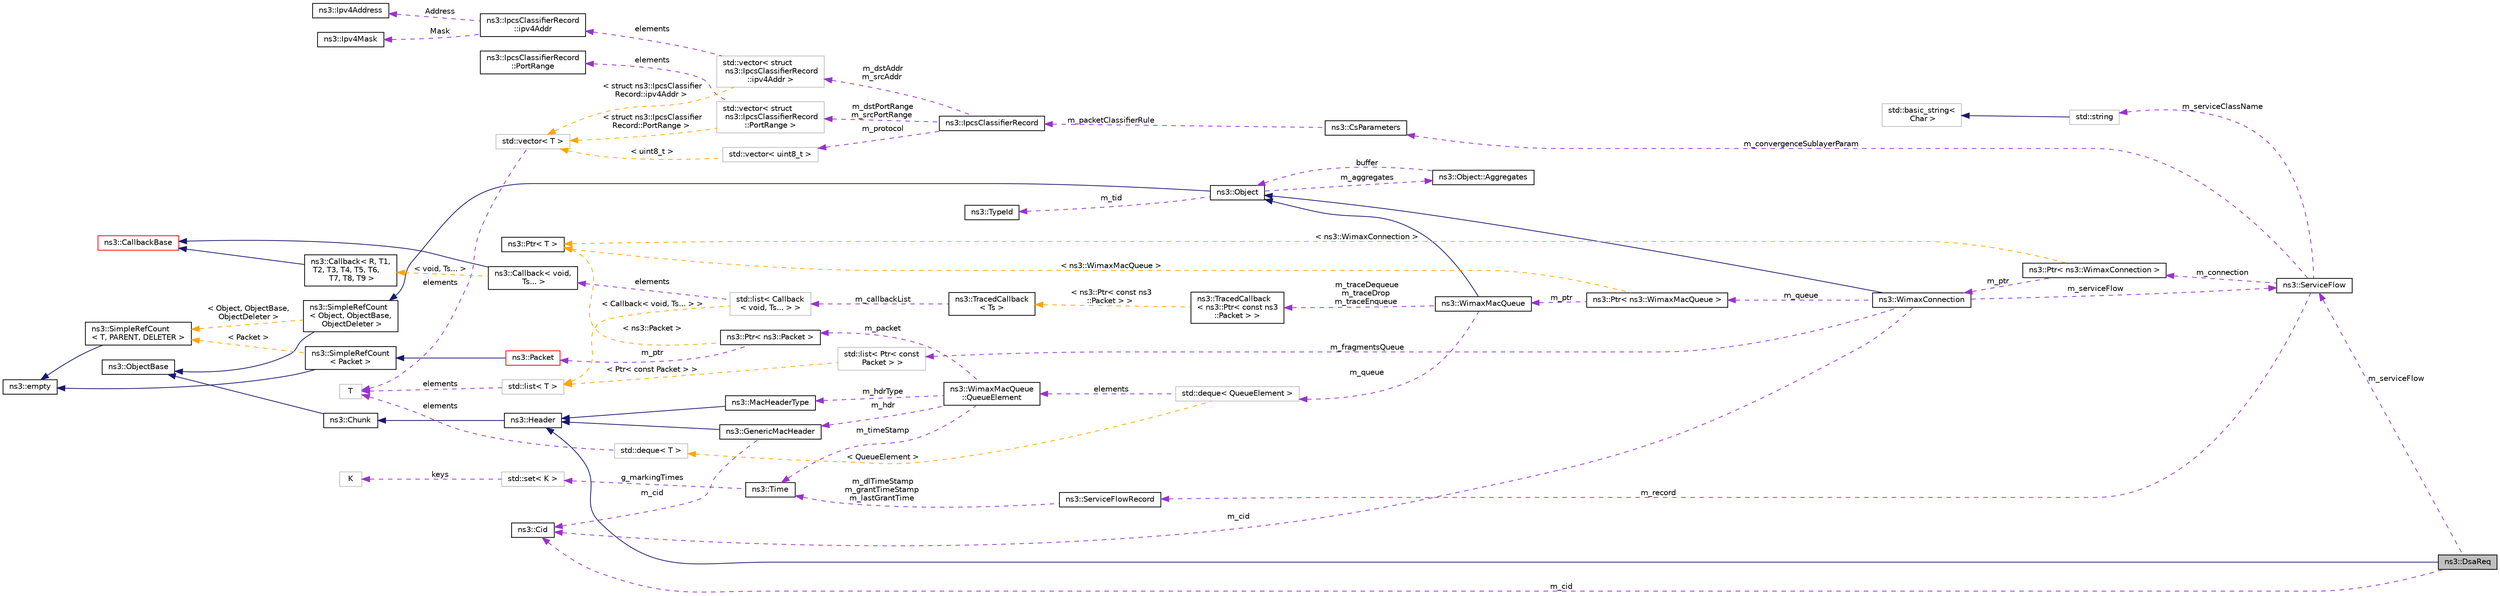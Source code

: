 digraph "ns3::DsaReq"
{
 // LATEX_PDF_SIZE
  edge [fontname="Helvetica",fontsize="10",labelfontname="Helvetica",labelfontsize="10"];
  node [fontname="Helvetica",fontsize="10",shape=record];
  rankdir="LR";
  Node1 [label="ns3::DsaReq",height=0.2,width=0.4,color="black", fillcolor="grey75", style="filled", fontcolor="black",tooltip="This class implements the DSA-REQ message described by \"IEEE Standard for Local and metropolitan area..."];
  Node2 -> Node1 [dir="back",color="midnightblue",fontsize="10",style="solid",fontname="Helvetica"];
  Node2 [label="ns3::Header",height=0.2,width=0.4,color="black", fillcolor="white", style="filled",URL="$classns3_1_1_header.html",tooltip="Protocol header serialization and deserialization."];
  Node3 -> Node2 [dir="back",color="midnightblue",fontsize="10",style="solid",fontname="Helvetica"];
  Node3 [label="ns3::Chunk",height=0.2,width=0.4,color="black", fillcolor="white", style="filled",URL="$classns3_1_1_chunk.html",tooltip="abstract base class for ns3::Header and ns3::Trailer"];
  Node4 -> Node3 [dir="back",color="midnightblue",fontsize="10",style="solid",fontname="Helvetica"];
  Node4 [label="ns3::ObjectBase",height=0.2,width=0.4,color="black", fillcolor="white", style="filled",URL="$classns3_1_1_object_base.html",tooltip="Anchor the ns-3 type and attribute system."];
  Node5 -> Node1 [dir="back",color="darkorchid3",fontsize="10",style="dashed",label=" m_serviceFlow" ,fontname="Helvetica"];
  Node5 [label="ns3::ServiceFlow",height=0.2,width=0.4,color="black", fillcolor="white", style="filled",URL="$classns3_1_1_service_flow.html",tooltip="This class implements service flows as described by the IEEE-802.16 standard."];
  Node6 -> Node5 [dir="back",color="darkorchid3",fontsize="10",style="dashed",label=" m_connection" ,fontname="Helvetica"];
  Node6 [label="ns3::Ptr\< ns3::WimaxConnection \>",height=0.2,width=0.4,color="black", fillcolor="white", style="filled",URL="$classns3_1_1_ptr.html",tooltip=" "];
  Node7 -> Node6 [dir="back",color="darkorchid3",fontsize="10",style="dashed",label=" m_ptr" ,fontname="Helvetica"];
  Node7 [label="ns3::WimaxConnection",height=0.2,width=0.4,color="black", fillcolor="white", style="filled",URL="$classns3_1_1_wimax_connection.html",tooltip="Class to represent WiMAX connections."];
  Node8 -> Node7 [dir="back",color="midnightblue",fontsize="10",style="solid",fontname="Helvetica"];
  Node8 [label="ns3::Object",height=0.2,width=0.4,color="black", fillcolor="white", style="filled",URL="$classns3_1_1_object.html",tooltip="A base class which provides memory management and object aggregation."];
  Node9 -> Node8 [dir="back",color="midnightblue",fontsize="10",style="solid",fontname="Helvetica"];
  Node9 [label="ns3::SimpleRefCount\l\< Object, ObjectBase,\l ObjectDeleter \>",height=0.2,width=0.4,color="black", fillcolor="white", style="filled",URL="$classns3_1_1_simple_ref_count.html",tooltip=" "];
  Node4 -> Node9 [dir="back",color="midnightblue",fontsize="10",style="solid",fontname="Helvetica"];
  Node10 -> Node9 [dir="back",color="orange",fontsize="10",style="dashed",label=" \< Object, ObjectBase,\l ObjectDeleter \>" ,fontname="Helvetica"];
  Node10 [label="ns3::SimpleRefCount\l\< T, PARENT, DELETER \>",height=0.2,width=0.4,color="black", fillcolor="white", style="filled",URL="$classns3_1_1_simple_ref_count.html",tooltip="A template-based reference counting class."];
  Node11 -> Node10 [dir="back",color="midnightblue",fontsize="10",style="solid",fontname="Helvetica"];
  Node11 [label="ns3::empty",height=0.2,width=0.4,color="black", fillcolor="white", style="filled",URL="$classns3_1_1empty.html",tooltip="make Callback use a separate empty type"];
  Node12 -> Node8 [dir="back",color="darkorchid3",fontsize="10",style="dashed",label=" m_tid" ,fontname="Helvetica"];
  Node12 [label="ns3::TypeId",height=0.2,width=0.4,color="black", fillcolor="white", style="filled",URL="$classns3_1_1_type_id.html",tooltip="a unique identifier for an interface."];
  Node13 -> Node8 [dir="back",color="darkorchid3",fontsize="10",style="dashed",label=" m_aggregates" ,fontname="Helvetica"];
  Node13 [label="ns3::Object::Aggregates",height=0.2,width=0.4,color="black", fillcolor="white", style="filled",URL="$structns3_1_1_object_1_1_aggregates.html",tooltip="The list of Objects aggregated to this one."];
  Node8 -> Node13 [dir="back",color="darkorchid3",fontsize="10",style="dashed",label=" buffer" ,fontname="Helvetica"];
  Node5 -> Node7 [dir="back",color="darkorchid3",fontsize="10",style="dashed",label=" m_serviceFlow" ,fontname="Helvetica"];
  Node14 -> Node7 [dir="back",color="darkorchid3",fontsize="10",style="dashed",label=" m_cid" ,fontname="Helvetica"];
  Node14 [label="ns3::Cid",height=0.2,width=0.4,color="black", fillcolor="white", style="filled",URL="$classns3_1_1_cid.html",tooltip="Cid class."];
  Node15 -> Node7 [dir="back",color="darkorchid3",fontsize="10",style="dashed",label=" m_fragmentsQueue" ,fontname="Helvetica"];
  Node15 [label="std::list\< Ptr\< const\l Packet \> \>",height=0.2,width=0.4,color="grey75", fillcolor="white", style="filled",tooltip=" "];
  Node16 -> Node15 [dir="back",color="orange",fontsize="10",style="dashed",label=" \< Ptr\< const Packet \> \>" ,fontname="Helvetica"];
  Node16 [label="std::list\< T \>",height=0.2,width=0.4,color="grey75", fillcolor="white", style="filled",tooltip=" "];
  Node17 -> Node16 [dir="back",color="darkorchid3",fontsize="10",style="dashed",label=" elements" ,fontname="Helvetica"];
  Node17 [label="T",height=0.2,width=0.4,color="grey75", fillcolor="white", style="filled",tooltip=" "];
  Node18 -> Node7 [dir="back",color="darkorchid3",fontsize="10",style="dashed",label=" m_queue" ,fontname="Helvetica"];
  Node18 [label="ns3::Ptr\< ns3::WimaxMacQueue \>",height=0.2,width=0.4,color="black", fillcolor="white", style="filled",URL="$classns3_1_1_ptr.html",tooltip=" "];
  Node19 -> Node18 [dir="back",color="darkorchid3",fontsize="10",style="dashed",label=" m_ptr" ,fontname="Helvetica"];
  Node19 [label="ns3::WimaxMacQueue",height=0.2,width=0.4,color="black", fillcolor="white", style="filled",URL="$classns3_1_1_wimax_mac_queue.html",tooltip="Class implementing the device packet queue."];
  Node8 -> Node19 [dir="back",color="midnightblue",fontsize="10",style="solid",fontname="Helvetica"];
  Node20 -> Node19 [dir="back",color="darkorchid3",fontsize="10",style="dashed",label=" m_traceDequeue\nm_traceDrop\nm_traceEnqueue" ,fontname="Helvetica"];
  Node20 [label="ns3::TracedCallback\l\< ns3::Ptr\< const ns3\l::Packet \> \>",height=0.2,width=0.4,color="black", fillcolor="white", style="filled",URL="$classns3_1_1_traced_callback.html",tooltip=" "];
  Node21 -> Node20 [dir="back",color="orange",fontsize="10",style="dashed",label=" \< ns3::Ptr\< const ns3\l::Packet \> \>" ,fontname="Helvetica"];
  Node21 [label="ns3::TracedCallback\l\< Ts \>",height=0.2,width=0.4,color="black", fillcolor="white", style="filled",URL="$classns3_1_1_traced_callback.html",tooltip="Forward calls to a chain of Callback."];
  Node22 -> Node21 [dir="back",color="darkorchid3",fontsize="10",style="dashed",label=" m_callbackList" ,fontname="Helvetica"];
  Node22 [label="std::list\< Callback\l\< void, Ts... \> \>",height=0.2,width=0.4,color="grey75", fillcolor="white", style="filled",tooltip=" "];
  Node23 -> Node22 [dir="back",color="darkorchid3",fontsize="10",style="dashed",label=" elements" ,fontname="Helvetica"];
  Node23 [label="ns3::Callback\< void,\l Ts... \>",height=0.2,width=0.4,color="black", fillcolor="white", style="filled",URL="$classns3_1_1_callback.html",tooltip=" "];
  Node24 -> Node23 [dir="back",color="midnightblue",fontsize="10",style="solid",fontname="Helvetica"];
  Node24 [label="ns3::CallbackBase",height=0.2,width=0.4,color="red", fillcolor="white", style="filled",URL="$classns3_1_1_callback_base.html",tooltip="Base class for Callback class."];
  Node29 -> Node23 [dir="back",color="orange",fontsize="10",style="dashed",label=" \< void, Ts... \>" ,fontname="Helvetica"];
  Node29 [label="ns3::Callback\< R, T1,\l T2, T3, T4, T5, T6,\l T7, T8, T9 \>",height=0.2,width=0.4,color="black", fillcolor="white", style="filled",URL="$classns3_1_1_callback.html",tooltip="Callback template class."];
  Node24 -> Node29 [dir="back",color="midnightblue",fontsize="10",style="solid",fontname="Helvetica"];
  Node16 -> Node22 [dir="back",color="orange",fontsize="10",style="dashed",label=" \< Callback\< void, Ts... \> \>" ,fontname="Helvetica"];
  Node30 -> Node19 [dir="back",color="darkorchid3",fontsize="10",style="dashed",label=" m_queue" ,fontname="Helvetica"];
  Node30 [label="std::deque\< QueueElement \>",height=0.2,width=0.4,color="grey75", fillcolor="white", style="filled",tooltip=" "];
  Node31 -> Node30 [dir="back",color="darkorchid3",fontsize="10",style="dashed",label=" elements" ,fontname="Helvetica"];
  Node31 [label="ns3::WimaxMacQueue\l::QueueElement",height=0.2,width=0.4,color="black", fillcolor="white", style="filled",URL="$structns3_1_1_wimax_mac_queue_1_1_queue_element.html",tooltip="QueueElement structure."];
  Node32 -> Node31 [dir="back",color="darkorchid3",fontsize="10",style="dashed",label=" m_hdr" ,fontname="Helvetica"];
  Node32 [label="ns3::GenericMacHeader",height=0.2,width=0.4,color="black", fillcolor="white", style="filled",URL="$classns3_1_1_generic_mac_header.html",tooltip="This class implements the Generic mac Header as described by IEEE Standard for Local and metropolitan..."];
  Node2 -> Node32 [dir="back",color="midnightblue",fontsize="10",style="solid",fontname="Helvetica"];
  Node14 -> Node32 [dir="back",color="darkorchid3",fontsize="10",style="dashed",label=" m_cid" ,fontname="Helvetica"];
  Node33 -> Node31 [dir="back",color="darkorchid3",fontsize="10",style="dashed",label=" m_timeStamp" ,fontname="Helvetica"];
  Node33 [label="ns3::Time",height=0.2,width=0.4,color="black", fillcolor="white", style="filled",URL="$classns3_1_1_time.html",tooltip="Simulation virtual time values and global simulation resolution."];
  Node34 -> Node33 [dir="back",color="darkorchid3",fontsize="10",style="dashed",label=" g_markingTimes" ,fontname="Helvetica"];
  Node34 [label="std::set\< K \>",height=0.2,width=0.4,color="grey75", fillcolor="white", style="filled",tooltip=" "];
  Node35 -> Node34 [dir="back",color="darkorchid3",fontsize="10",style="dashed",label=" keys" ,fontname="Helvetica"];
  Node35 [label="K",height=0.2,width=0.4,color="grey75", fillcolor="white", style="filled",tooltip=" "];
  Node36 -> Node31 [dir="back",color="darkorchid3",fontsize="10",style="dashed",label=" m_packet" ,fontname="Helvetica"];
  Node36 [label="ns3::Ptr\< ns3::Packet \>",height=0.2,width=0.4,color="black", fillcolor="white", style="filled",URL="$classns3_1_1_ptr.html",tooltip=" "];
  Node37 -> Node36 [dir="back",color="darkorchid3",fontsize="10",style="dashed",label=" m_ptr" ,fontname="Helvetica"];
  Node37 [label="ns3::Packet",height=0.2,width=0.4,color="red", fillcolor="white", style="filled",URL="$classns3_1_1_packet.html",tooltip="network packets"];
  Node38 -> Node37 [dir="back",color="midnightblue",fontsize="10",style="solid",fontname="Helvetica"];
  Node38 [label="ns3::SimpleRefCount\l\< Packet \>",height=0.2,width=0.4,color="black", fillcolor="white", style="filled",URL="$classns3_1_1_simple_ref_count.html",tooltip=" "];
  Node11 -> Node38 [dir="back",color="midnightblue",fontsize="10",style="solid",fontname="Helvetica"];
  Node10 -> Node38 [dir="back",color="orange",fontsize="10",style="dashed",label=" \< Packet \>" ,fontname="Helvetica"];
  Node28 -> Node36 [dir="back",color="orange",fontsize="10",style="dashed",label=" \< ns3::Packet \>" ,fontname="Helvetica"];
  Node28 [label="ns3::Ptr\< T \>",height=0.2,width=0.4,color="black", fillcolor="white", style="filled",URL="$classns3_1_1_ptr.html",tooltip="Smart pointer class similar to boost::intrusive_ptr."];
  Node54 -> Node31 [dir="back",color="darkorchid3",fontsize="10",style="dashed",label=" m_hdrType" ,fontname="Helvetica"];
  Node54 [label="ns3::MacHeaderType",height=0.2,width=0.4,color="black", fillcolor="white", style="filled",URL="$classns3_1_1_mac_header_type.html",tooltip="This class Represents the HT (Header Type) field of generic MAC and bandwidth request headers."];
  Node2 -> Node54 [dir="back",color="midnightblue",fontsize="10",style="solid",fontname="Helvetica"];
  Node55 -> Node30 [dir="back",color="orange",fontsize="10",style="dashed",label=" \< QueueElement \>" ,fontname="Helvetica"];
  Node55 [label="std::deque\< T \>",height=0.2,width=0.4,color="grey75", fillcolor="white", style="filled",tooltip=" "];
  Node17 -> Node55 [dir="back",color="darkorchid3",fontsize="10",style="dashed",label=" elements" ,fontname="Helvetica"];
  Node28 -> Node18 [dir="back",color="orange",fontsize="10",style="dashed",label=" \< ns3::WimaxMacQueue \>" ,fontname="Helvetica"];
  Node28 -> Node6 [dir="back",color="orange",fontsize="10",style="dashed",label=" \< ns3::WimaxConnection \>" ,fontname="Helvetica"];
  Node56 -> Node5 [dir="back",color="darkorchid3",fontsize="10",style="dashed",label=" m_record" ,fontname="Helvetica"];
  Node56 [label="ns3::ServiceFlowRecord",height=0.2,width=0.4,color="black", fillcolor="white", style="filled",URL="$classns3_1_1_service_flow_record.html",tooltip="this class implements a structure to manage some parameters and statistics related to a service flow"];
  Node33 -> Node56 [dir="back",color="darkorchid3",fontsize="10",style="dashed",label=" m_dlTimeStamp\nm_grantTimeStamp\nm_lastGrantTime" ,fontname="Helvetica"];
  Node57 -> Node5 [dir="back",color="darkorchid3",fontsize="10",style="dashed",label=" m_serviceClassName" ,fontname="Helvetica"];
  Node57 [label="std::string",height=0.2,width=0.4,color="grey75", fillcolor="white", style="filled",tooltip=" "];
  Node58 -> Node57 [dir="back",color="midnightblue",fontsize="10",style="solid",fontname="Helvetica"];
  Node58 [label="std::basic_string\<\l Char \>",height=0.2,width=0.4,color="grey75", fillcolor="white", style="filled",tooltip=" "];
  Node59 -> Node5 [dir="back",color="darkorchid3",fontsize="10",style="dashed",label=" m_convergenceSublayerParam" ,fontname="Helvetica"];
  Node59 [label="ns3::CsParameters",height=0.2,width=0.4,color="black", fillcolor="white", style="filled",URL="$classns3_1_1_cs_parameters.html",tooltip="CsParameters class."];
  Node60 -> Node59 [dir="back",color="darkorchid3",fontsize="10",style="dashed",label=" m_packetClassifierRule" ,fontname="Helvetica"];
  Node60 [label="ns3::IpcsClassifierRecord",height=0.2,width=0.4,color="black", fillcolor="white", style="filled",URL="$classns3_1_1_ipcs_classifier_record.html",tooltip="IpcsClassifierRecord class."];
  Node61 -> Node60 [dir="back",color="darkorchid3",fontsize="10",style="dashed",label=" m_dstPortRange\nm_srcPortRange" ,fontname="Helvetica"];
  Node61 [label="std::vector\< struct\l ns3::IpcsClassifierRecord\l::PortRange \>",height=0.2,width=0.4,color="grey75", fillcolor="white", style="filled",tooltip=" "];
  Node62 -> Node61 [dir="back",color="darkorchid3",fontsize="10",style="dashed",label=" elements" ,fontname="Helvetica"];
  Node62 [label="ns3::IpcsClassifierRecord\l::PortRange",height=0.2,width=0.4,color="black", fillcolor="white", style="filled",URL="$structns3_1_1_ipcs_classifier_record_1_1_port_range.html",tooltip="PortRange structure."];
  Node43 -> Node61 [dir="back",color="orange",fontsize="10",style="dashed",label=" \< struct ns3::IpcsClassifier\lRecord::PortRange \>" ,fontname="Helvetica"];
  Node43 [label="std::vector\< T \>",height=0.2,width=0.4,color="grey75", fillcolor="white", style="filled",tooltip=" "];
  Node17 -> Node43 [dir="back",color="darkorchid3",fontsize="10",style="dashed",label=" elements" ,fontname="Helvetica"];
  Node63 -> Node60 [dir="back",color="darkorchid3",fontsize="10",style="dashed",label=" m_protocol" ,fontname="Helvetica"];
  Node63 [label="std::vector\< uint8_t \>",height=0.2,width=0.4,color="grey75", fillcolor="white", style="filled",tooltip=" "];
  Node43 -> Node63 [dir="back",color="orange",fontsize="10",style="dashed",label=" \< uint8_t \>" ,fontname="Helvetica"];
  Node64 -> Node60 [dir="back",color="darkorchid3",fontsize="10",style="dashed",label=" m_dstAddr\nm_srcAddr" ,fontname="Helvetica"];
  Node64 [label="std::vector\< struct\l ns3::IpcsClassifierRecord\l::ipv4Addr \>",height=0.2,width=0.4,color="grey75", fillcolor="white", style="filled",tooltip=" "];
  Node65 -> Node64 [dir="back",color="darkorchid3",fontsize="10",style="dashed",label=" elements" ,fontname="Helvetica"];
  Node65 [label="ns3::IpcsClassifierRecord\l::ipv4Addr",height=0.2,width=0.4,color="black", fillcolor="white", style="filled",URL="$structns3_1_1_ipcs_classifier_record_1_1ipv4_addr.html",tooltip="ipv4Addr structure"];
  Node66 -> Node65 [dir="back",color="darkorchid3",fontsize="10",style="dashed",label=" Mask" ,fontname="Helvetica"];
  Node66 [label="ns3::Ipv4Mask",height=0.2,width=0.4,color="black", fillcolor="white", style="filled",URL="$classns3_1_1_ipv4_mask.html",tooltip="a class to represent an Ipv4 address mask"];
  Node67 -> Node65 [dir="back",color="darkorchid3",fontsize="10",style="dashed",label=" Address" ,fontname="Helvetica"];
  Node67 [label="ns3::Ipv4Address",height=0.2,width=0.4,color="black", fillcolor="white", style="filled",URL="$classns3_1_1_ipv4_address.html",tooltip="Ipv4 addresses are stored in host order in this class."];
  Node43 -> Node64 [dir="back",color="orange",fontsize="10",style="dashed",label=" \< struct ns3::IpcsClassifier\lRecord::ipv4Addr \>" ,fontname="Helvetica"];
  Node14 -> Node1 [dir="back",color="darkorchid3",fontsize="10",style="dashed",label=" m_cid" ,fontname="Helvetica"];
}
